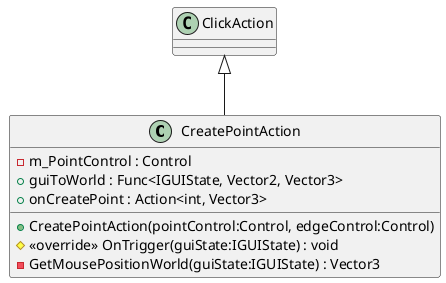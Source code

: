 @startuml
class CreatePointAction {
    - m_PointControl : Control
    + guiToWorld : Func<IGUIState, Vector2, Vector3>
    + onCreatePoint : Action<int, Vector3>
    + CreatePointAction(pointControl:Control, edgeControl:Control)
    # <<override>> OnTrigger(guiState:IGUIState) : void
    - GetMousePositionWorld(guiState:IGUIState) : Vector3
}
ClickAction <|-- CreatePointAction
@enduml
